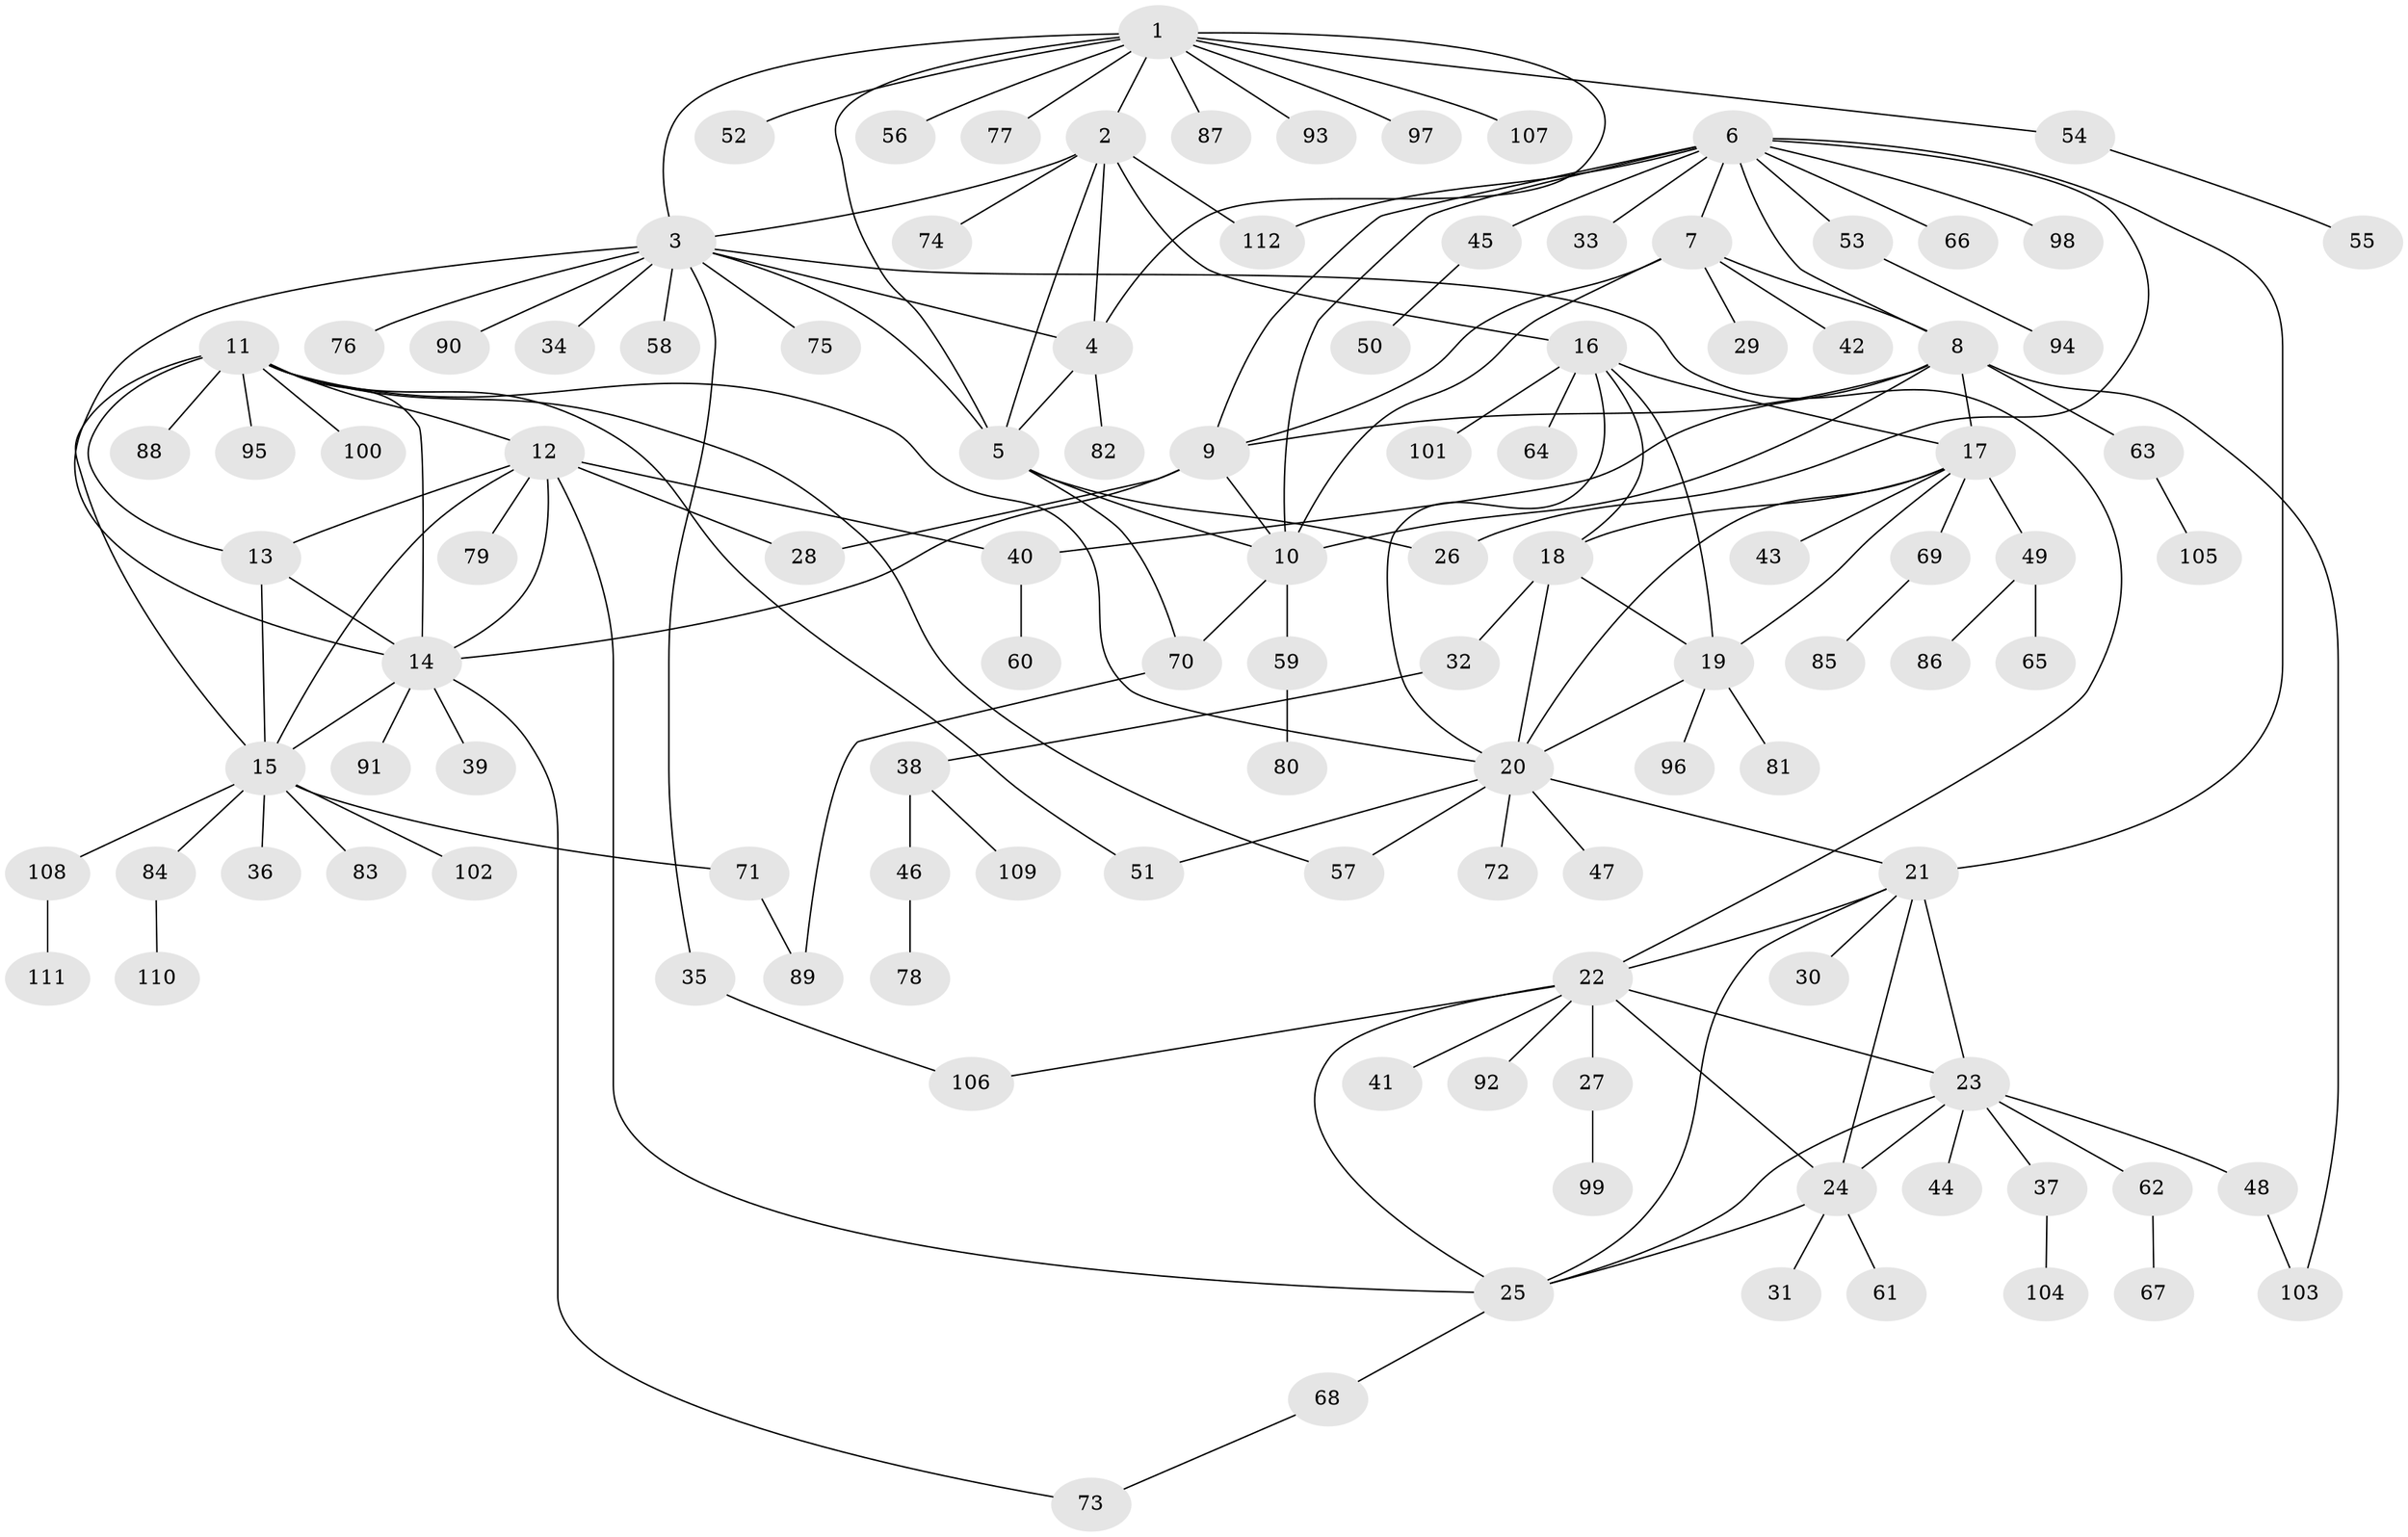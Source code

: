 // Generated by graph-tools (version 1.1) at 2025/50/03/09/25 03:50:36]
// undirected, 112 vertices, 158 edges
graph export_dot {
graph [start="1"]
  node [color=gray90,style=filled];
  1;
  2;
  3;
  4;
  5;
  6;
  7;
  8;
  9;
  10;
  11;
  12;
  13;
  14;
  15;
  16;
  17;
  18;
  19;
  20;
  21;
  22;
  23;
  24;
  25;
  26;
  27;
  28;
  29;
  30;
  31;
  32;
  33;
  34;
  35;
  36;
  37;
  38;
  39;
  40;
  41;
  42;
  43;
  44;
  45;
  46;
  47;
  48;
  49;
  50;
  51;
  52;
  53;
  54;
  55;
  56;
  57;
  58;
  59;
  60;
  61;
  62;
  63;
  64;
  65;
  66;
  67;
  68;
  69;
  70;
  71;
  72;
  73;
  74;
  75;
  76;
  77;
  78;
  79;
  80;
  81;
  82;
  83;
  84;
  85;
  86;
  87;
  88;
  89;
  90;
  91;
  92;
  93;
  94;
  95;
  96;
  97;
  98;
  99;
  100;
  101;
  102;
  103;
  104;
  105;
  106;
  107;
  108;
  109;
  110;
  111;
  112;
  1 -- 2;
  1 -- 3;
  1 -- 4;
  1 -- 5;
  1 -- 52;
  1 -- 54;
  1 -- 56;
  1 -- 77;
  1 -- 87;
  1 -- 93;
  1 -- 97;
  1 -- 107;
  2 -- 3;
  2 -- 4;
  2 -- 5;
  2 -- 16;
  2 -- 74;
  2 -- 112;
  3 -- 4;
  3 -- 5;
  3 -- 14;
  3 -- 22;
  3 -- 34;
  3 -- 35;
  3 -- 58;
  3 -- 75;
  3 -- 76;
  3 -- 90;
  4 -- 5;
  4 -- 82;
  5 -- 10;
  5 -- 26;
  5 -- 70;
  6 -- 7;
  6 -- 8;
  6 -- 9;
  6 -- 10;
  6 -- 21;
  6 -- 26;
  6 -- 33;
  6 -- 45;
  6 -- 53;
  6 -- 66;
  6 -- 98;
  6 -- 112;
  7 -- 8;
  7 -- 9;
  7 -- 10;
  7 -- 29;
  7 -- 42;
  8 -- 9;
  8 -- 10;
  8 -- 17;
  8 -- 40;
  8 -- 63;
  8 -- 103;
  9 -- 10;
  9 -- 14;
  9 -- 28;
  10 -- 59;
  10 -- 70;
  11 -- 12;
  11 -- 13;
  11 -- 14;
  11 -- 15;
  11 -- 20;
  11 -- 51;
  11 -- 57;
  11 -- 88;
  11 -- 95;
  11 -- 100;
  12 -- 13;
  12 -- 14;
  12 -- 15;
  12 -- 25;
  12 -- 28;
  12 -- 40;
  12 -- 79;
  13 -- 14;
  13 -- 15;
  14 -- 15;
  14 -- 39;
  14 -- 73;
  14 -- 91;
  15 -- 36;
  15 -- 71;
  15 -- 83;
  15 -- 84;
  15 -- 102;
  15 -- 108;
  16 -- 17;
  16 -- 18;
  16 -- 19;
  16 -- 20;
  16 -- 64;
  16 -- 101;
  17 -- 18;
  17 -- 19;
  17 -- 20;
  17 -- 43;
  17 -- 49;
  17 -- 69;
  18 -- 19;
  18 -- 20;
  18 -- 32;
  19 -- 20;
  19 -- 81;
  19 -- 96;
  20 -- 21;
  20 -- 47;
  20 -- 51;
  20 -- 57;
  20 -- 72;
  21 -- 22;
  21 -- 23;
  21 -- 24;
  21 -- 25;
  21 -- 30;
  22 -- 23;
  22 -- 24;
  22 -- 25;
  22 -- 27;
  22 -- 41;
  22 -- 92;
  22 -- 106;
  23 -- 24;
  23 -- 25;
  23 -- 37;
  23 -- 44;
  23 -- 48;
  23 -- 62;
  24 -- 25;
  24 -- 31;
  24 -- 61;
  25 -- 68;
  27 -- 99;
  32 -- 38;
  35 -- 106;
  37 -- 104;
  38 -- 46;
  38 -- 109;
  40 -- 60;
  45 -- 50;
  46 -- 78;
  48 -- 103;
  49 -- 65;
  49 -- 86;
  53 -- 94;
  54 -- 55;
  59 -- 80;
  62 -- 67;
  63 -- 105;
  68 -- 73;
  69 -- 85;
  70 -- 89;
  71 -- 89;
  84 -- 110;
  108 -- 111;
}
